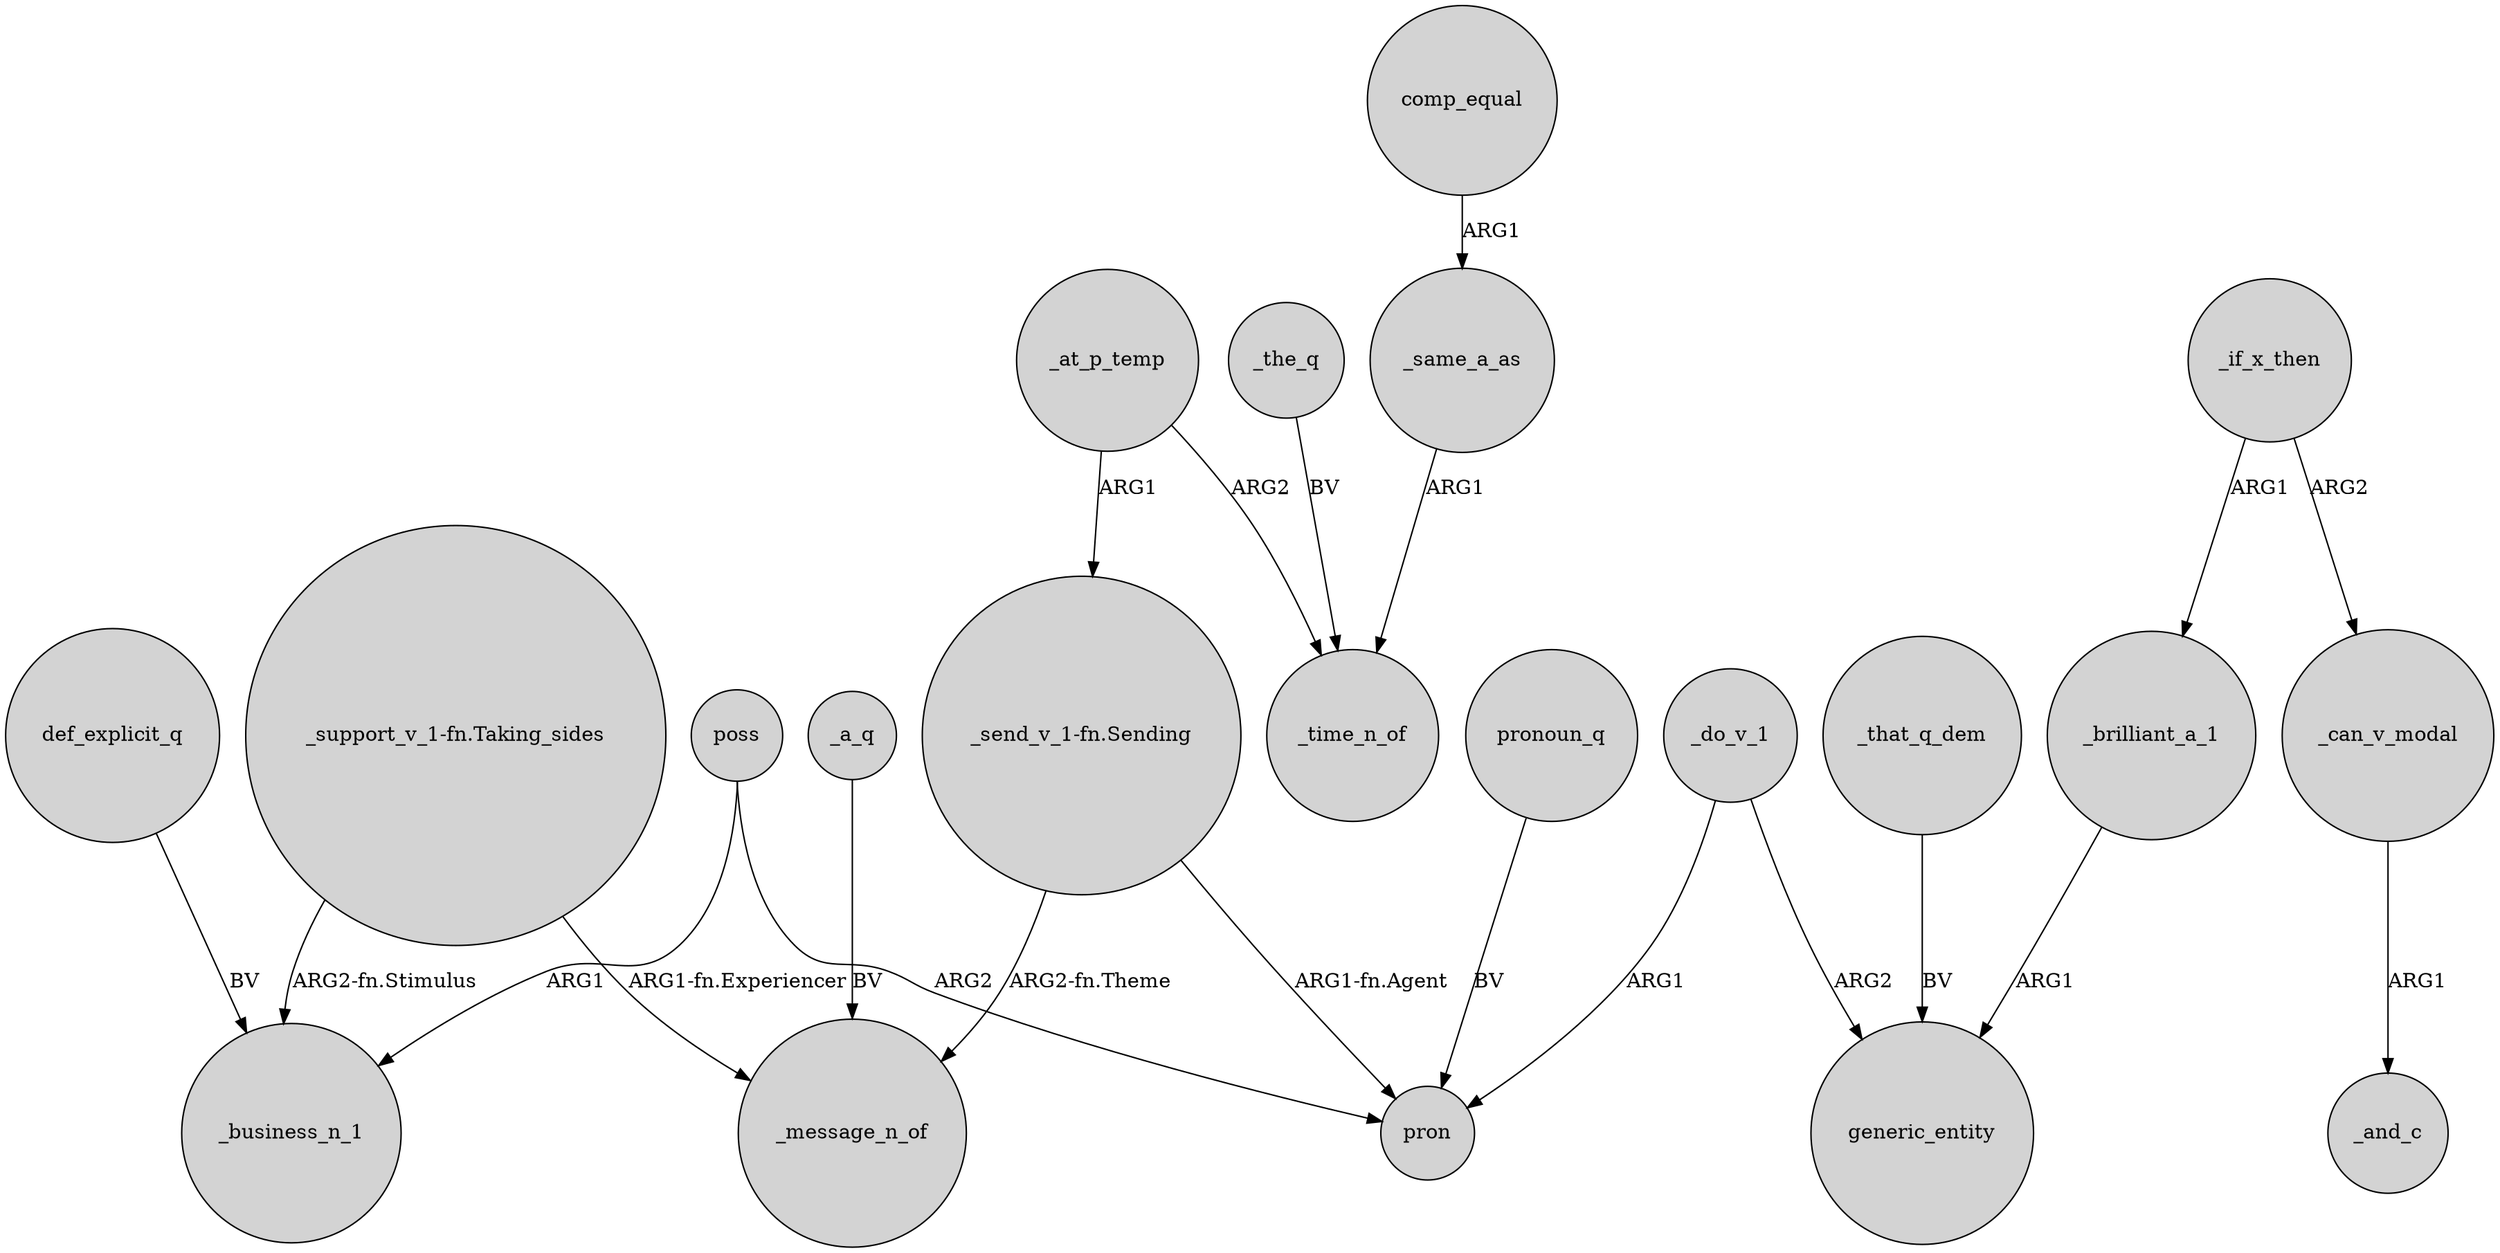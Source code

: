 digraph {
	node [shape=circle style=filled]
	poss -> pron [label=ARG2]
	_if_x_then -> _brilliant_a_1 [label=ARG1]
	_that_q_dem -> generic_entity [label=BV]
	_brilliant_a_1 -> generic_entity [label=ARG1]
	poss -> _business_n_1 [label=ARG1]
	_at_p_temp -> _time_n_of [label=ARG2]
	"_send_v_1-fn.Sending" -> _message_n_of [label="ARG2-fn.Theme"]
	_do_v_1 -> generic_entity [label=ARG2]
	"_send_v_1-fn.Sending" -> pron [label="ARG1-fn.Agent"]
	"_support_v_1-fn.Taking_sides" -> _message_n_of [label="ARG1-fn.Experiencer"]
	pronoun_q -> pron [label=BV]
	_do_v_1 -> pron [label=ARG1]
	_the_q -> _time_n_of [label=BV]
	comp_equal -> _same_a_as [label=ARG1]
	"_support_v_1-fn.Taking_sides" -> _business_n_1 [label="ARG2-fn.Stimulus"]
	_at_p_temp -> "_send_v_1-fn.Sending" [label=ARG1]
	_can_v_modal -> _and_c [label=ARG1]
	_a_q -> _message_n_of [label=BV]
	_if_x_then -> _can_v_modal [label=ARG2]
	_same_a_as -> _time_n_of [label=ARG1]
	def_explicit_q -> _business_n_1 [label=BV]
}
